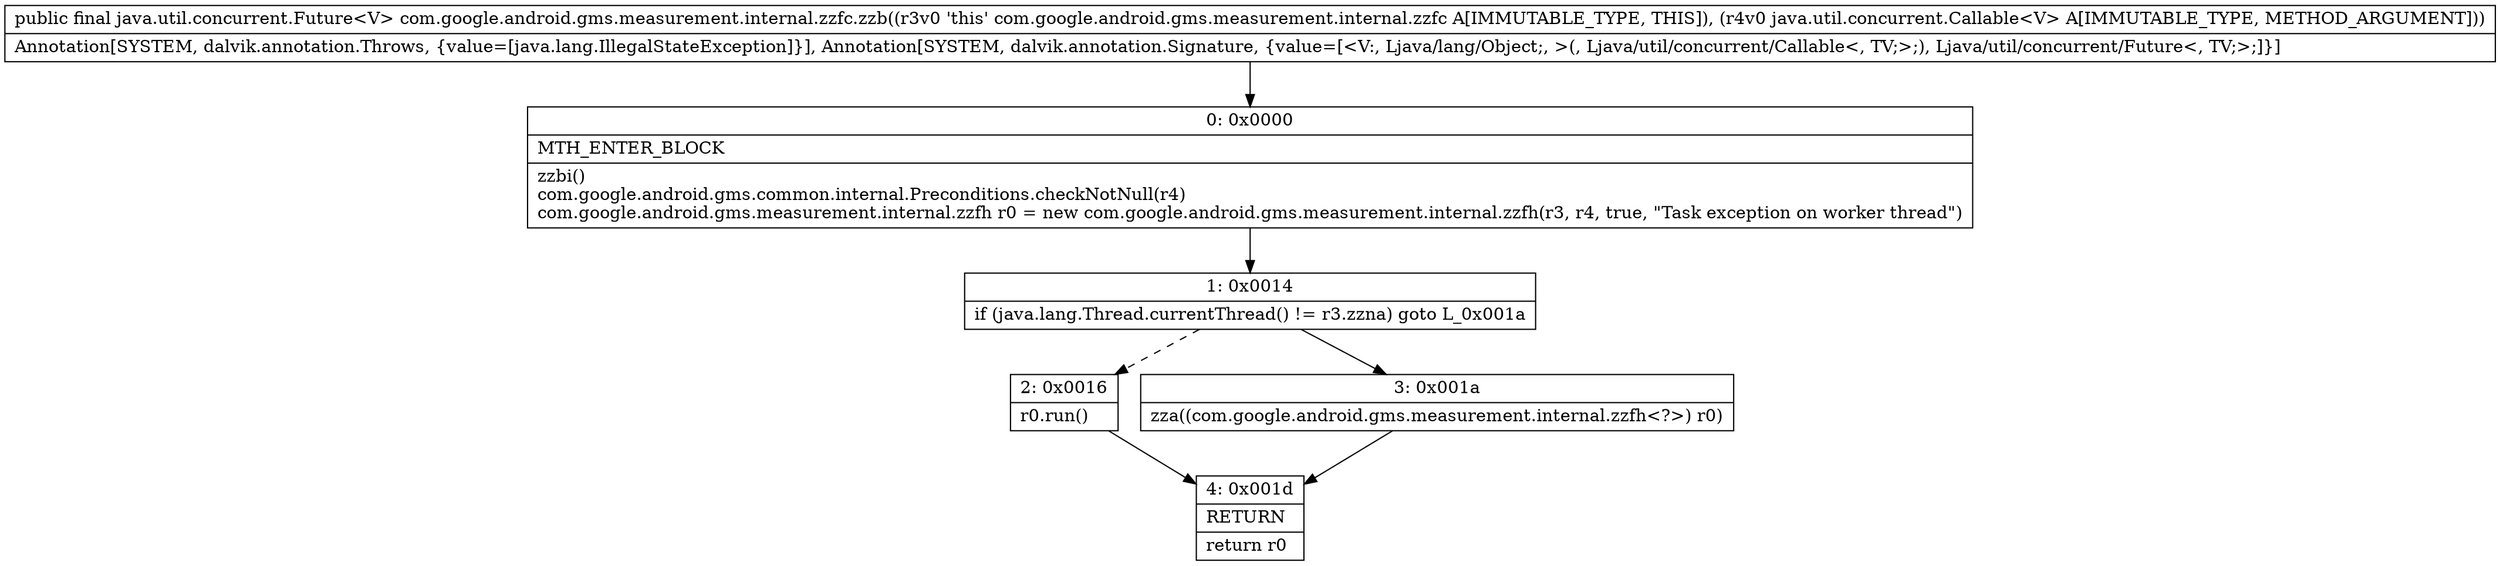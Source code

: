 digraph "CFG forcom.google.android.gms.measurement.internal.zzfc.zzb(Ljava\/util\/concurrent\/Callable;)Ljava\/util\/concurrent\/Future;" {
Node_0 [shape=record,label="{0\:\ 0x0000|MTH_ENTER_BLOCK\l|zzbi()\lcom.google.android.gms.common.internal.Preconditions.checkNotNull(r4)\lcom.google.android.gms.measurement.internal.zzfh r0 = new com.google.android.gms.measurement.internal.zzfh(r3, r4, true, \"Task exception on worker thread\")\l}"];
Node_1 [shape=record,label="{1\:\ 0x0014|if (java.lang.Thread.currentThread() != r3.zzna) goto L_0x001a\l}"];
Node_2 [shape=record,label="{2\:\ 0x0016|r0.run()\l}"];
Node_3 [shape=record,label="{3\:\ 0x001a|zza((com.google.android.gms.measurement.internal.zzfh\<?\>) r0)\l}"];
Node_4 [shape=record,label="{4\:\ 0x001d|RETURN\l|return r0\l}"];
MethodNode[shape=record,label="{public final java.util.concurrent.Future\<V\> com.google.android.gms.measurement.internal.zzfc.zzb((r3v0 'this' com.google.android.gms.measurement.internal.zzfc A[IMMUTABLE_TYPE, THIS]), (r4v0 java.util.concurrent.Callable\<V\> A[IMMUTABLE_TYPE, METHOD_ARGUMENT]))  | Annotation[SYSTEM, dalvik.annotation.Throws, \{value=[java.lang.IllegalStateException]\}], Annotation[SYSTEM, dalvik.annotation.Signature, \{value=[\<V:, Ljava\/lang\/Object;, \>(, Ljava\/util\/concurrent\/Callable\<, TV;\>;), Ljava\/util\/concurrent\/Future\<, TV;\>;]\}]\l}"];
MethodNode -> Node_0;
Node_0 -> Node_1;
Node_1 -> Node_2[style=dashed];
Node_1 -> Node_3;
Node_2 -> Node_4;
Node_3 -> Node_4;
}

